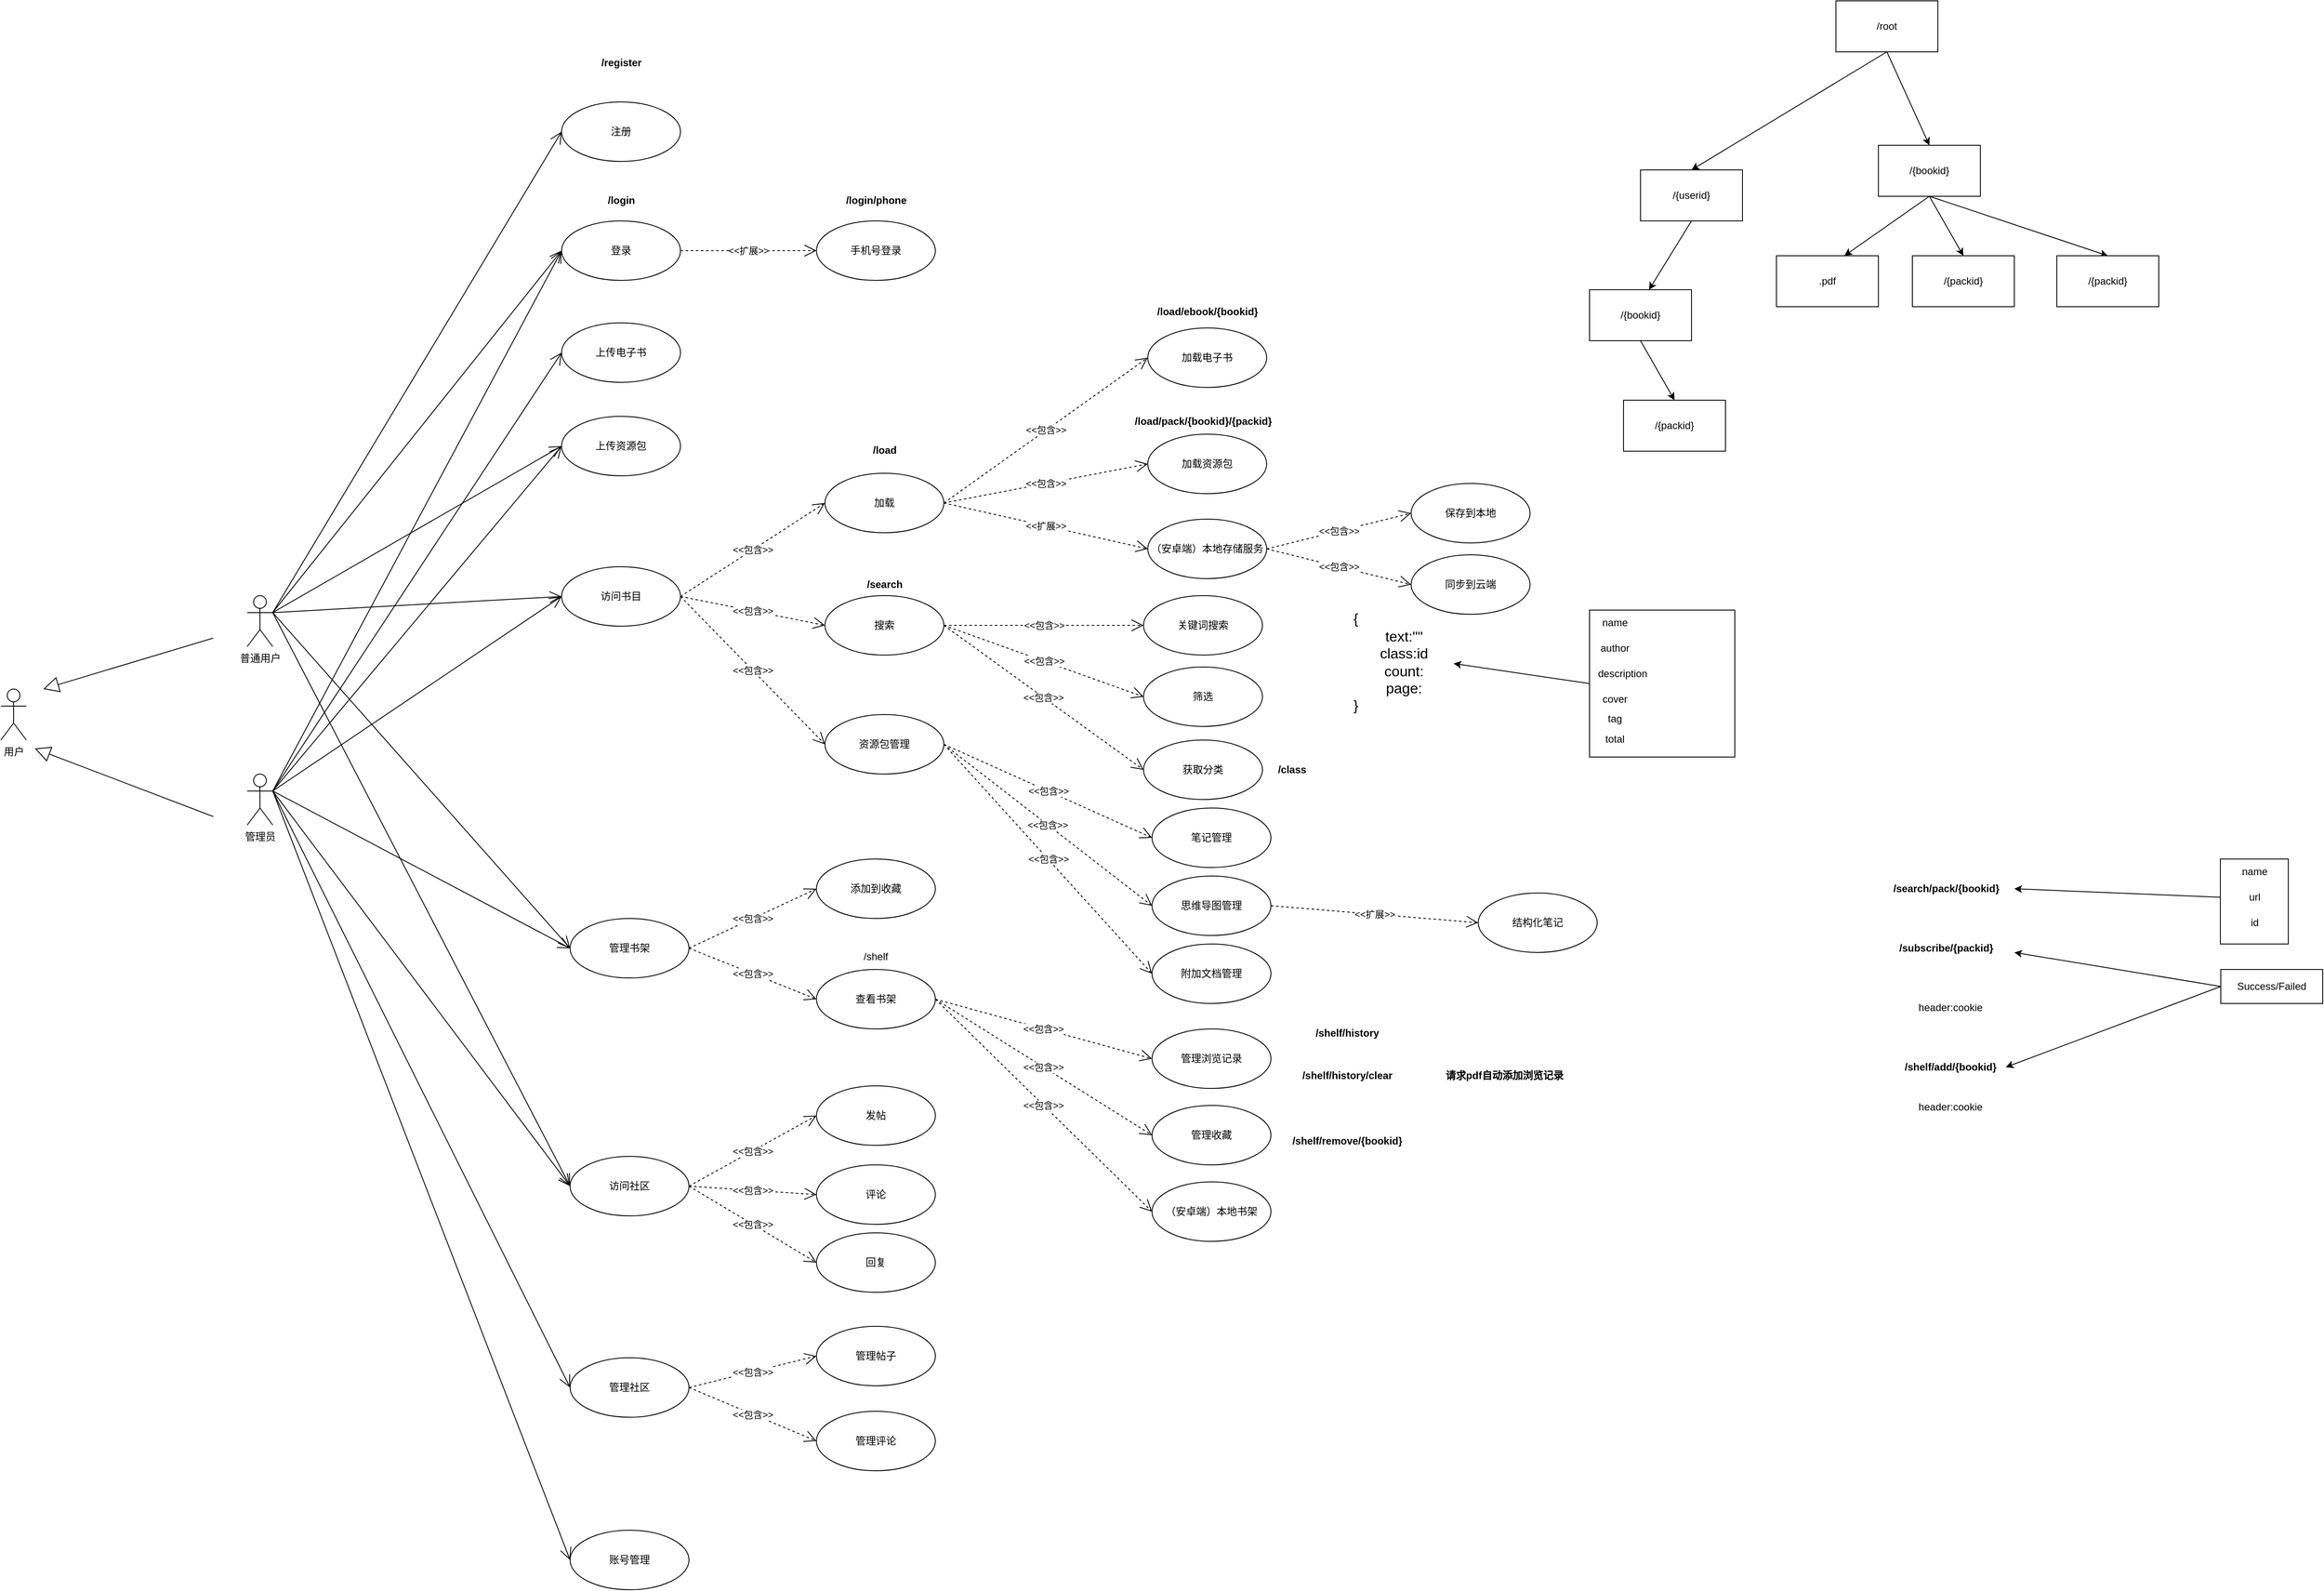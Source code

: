 <mxfile version="24.7.17">
  <diagram name="第 1 页" id="O_TVJAIN3mI4gC8E25hf">
    <mxGraphModel dx="2156" dy="1405" grid="1" gridSize="10" guides="1" tooltips="1" connect="1" arrows="1" fold="1" page="1" pageScale="1" pageWidth="1169" pageHeight="827" math="0" shadow="0">
      <root>
        <mxCell id="0" />
        <mxCell id="1" parent="0" />
        <mxCell id="Qy2FcHeW8lUbi_L-Tog1-14" value="登录" style="ellipse;whiteSpace=wrap;html=1;" parent="1" vertex="1">
          <mxGeometry x="90" y="-261" width="140" height="70" as="geometry" />
        </mxCell>
        <mxCell id="Qy2FcHeW8lUbi_L-Tog1-15" value="注册" style="ellipse;whiteSpace=wrap;html=1;" parent="1" vertex="1">
          <mxGeometry x="90" y="-401" width="140" height="70" as="geometry" />
        </mxCell>
        <mxCell id="Qy2FcHeW8lUbi_L-Tog1-20" value="手机号登录" style="ellipse;whiteSpace=wrap;html=1;" parent="1" vertex="1">
          <mxGeometry x="390" y="-261" width="140" height="70" as="geometry" />
        </mxCell>
        <mxCell id="Qy2FcHeW8lUbi_L-Tog1-39" value="用户" style="shape=umlActor;verticalLabelPosition=bottom;verticalAlign=top;html=1;" parent="1" vertex="1">
          <mxGeometry x="-570" y="290" width="30" height="60" as="geometry" />
        </mxCell>
        <mxCell id="Qy2FcHeW8lUbi_L-Tog1-40" value="普通用户" style="shape=umlActor;verticalLabelPosition=bottom;verticalAlign=top;html=1;" parent="1" vertex="1">
          <mxGeometry x="-280" y="180" width="30" height="60" as="geometry" />
        </mxCell>
        <mxCell id="Qy2FcHeW8lUbi_L-Tog1-41" value="管理员" style="shape=umlActor;verticalLabelPosition=bottom;verticalAlign=top;html=1;" parent="1" vertex="1">
          <mxGeometry x="-280" y="390" width="30" height="60" as="geometry" />
        </mxCell>
        <mxCell id="Qy2FcHeW8lUbi_L-Tog1-44" value="" style="endArrow=block;endSize=16;endFill=0;html=1;rounded=0;" parent="1" edge="1">
          <mxGeometry width="160" relative="1" as="geometry">
            <mxPoint x="-320" y="440" as="sourcePoint" />
            <mxPoint x="-530" y="360" as="targetPoint" />
          </mxGeometry>
        </mxCell>
        <mxCell id="Qy2FcHeW8lUbi_L-Tog1-45" value="" style="endArrow=block;endSize=16;endFill=0;html=1;rounded=0;" parent="1" edge="1">
          <mxGeometry width="160" relative="1" as="geometry">
            <mxPoint x="-320" y="230" as="sourcePoint" />
            <mxPoint x="-520" y="290" as="targetPoint" />
          </mxGeometry>
        </mxCell>
        <mxCell id="5e-f3okI-LpSm5Znyrr7-1" value="上传电子书" style="ellipse;whiteSpace=wrap;html=1;" parent="1" vertex="1">
          <mxGeometry x="90" y="-141" width="140" height="70" as="geometry" />
        </mxCell>
        <mxCell id="5e-f3okI-LpSm5Znyrr7-2" value="上传资源包" style="ellipse;whiteSpace=wrap;html=1;" parent="1" vertex="1">
          <mxGeometry x="90" y="-31" width="140" height="70" as="geometry" />
        </mxCell>
        <mxCell id="5e-f3okI-LpSm5Znyrr7-9" value="查看书架" style="ellipse;whiteSpace=wrap;html=1;" parent="1" vertex="1">
          <mxGeometry x="390" y="620" width="140" height="70" as="geometry" />
        </mxCell>
        <mxCell id="5e-f3okI-LpSm5Znyrr7-10" value="管理书架" style="ellipse;whiteSpace=wrap;html=1;" parent="1" vertex="1">
          <mxGeometry x="100" y="560" width="140" height="70" as="geometry" />
        </mxCell>
        <mxCell id="5e-f3okI-LpSm5Znyrr7-14" value="加载" style="ellipse;whiteSpace=wrap;html=1;" parent="1" vertex="1">
          <mxGeometry x="400" y="36" width="140" height="70" as="geometry" />
        </mxCell>
        <mxCell id="5e-f3okI-LpSm5Znyrr7-15" value="加载电子书" style="ellipse;whiteSpace=wrap;html=1;" parent="1" vertex="1">
          <mxGeometry x="780" y="-135" width="140" height="70" as="geometry" />
        </mxCell>
        <mxCell id="5e-f3okI-LpSm5Znyrr7-16" value="加载资源包" style="ellipse;whiteSpace=wrap;html=1;" parent="1" vertex="1">
          <mxGeometry x="780" y="-10" width="140" height="70" as="geometry" />
        </mxCell>
        <mxCell id="5e-f3okI-LpSm5Znyrr7-17" value="&amp;lt;&amp;lt;包含&amp;gt;&amp;gt;" style="endArrow=open;endSize=12;dashed=1;html=1;rounded=0;exitX=1;exitY=0.5;exitDx=0;exitDy=0;entryX=0;entryY=0.5;entryDx=0;entryDy=0;" parent="1" source="5e-f3okI-LpSm5Znyrr7-14" target="5e-f3okI-LpSm5Znyrr7-15" edge="1">
          <mxGeometry width="160" relative="1" as="geometry">
            <mxPoint x="460" y="-44" as="sourcePoint" />
            <mxPoint x="620" y="-44" as="targetPoint" />
          </mxGeometry>
        </mxCell>
        <mxCell id="5e-f3okI-LpSm5Znyrr7-18" value="&amp;lt;&amp;lt;包含&amp;gt;&amp;gt;" style="endArrow=open;endSize=12;dashed=1;html=1;rounded=0;exitX=1;exitY=0.5;exitDx=0;exitDy=0;entryX=0;entryY=0.5;entryDx=0;entryDy=0;" parent="1" source="5e-f3okI-LpSm5Znyrr7-14" target="5e-f3okI-LpSm5Znyrr7-16" edge="1">
          <mxGeometry width="160" relative="1" as="geometry">
            <mxPoint x="490" y="156" as="sourcePoint" />
            <mxPoint x="650" y="156" as="targetPoint" />
          </mxGeometry>
        </mxCell>
        <mxCell id="5e-f3okI-LpSm5Znyrr7-20" value="&amp;lt;&amp;lt;扩展&amp;gt;&amp;gt;" style="endArrow=open;endSize=12;dashed=1;html=1;rounded=0;exitX=1;exitY=0.5;exitDx=0;exitDy=0;entryX=0;entryY=0.5;entryDx=0;entryDy=0;" parent="1" source="5e-f3okI-LpSm5Znyrr7-14" target="5e-f3okI-LpSm5Znyrr7-21" edge="1">
          <mxGeometry width="160" relative="1" as="geometry">
            <mxPoint x="490" y="201" as="sourcePoint" />
            <mxPoint x="610" y="261" as="targetPoint" />
          </mxGeometry>
        </mxCell>
        <mxCell id="5e-f3okI-LpSm5Znyrr7-21" value="（安卓端）本地存储服务" style="ellipse;whiteSpace=wrap;html=1;" parent="1" vertex="1">
          <mxGeometry x="780" y="90" width="140" height="70" as="geometry" />
        </mxCell>
        <mxCell id="5e-f3okI-LpSm5Znyrr7-26" value="&amp;lt;&amp;lt;包含&amp;gt;&amp;gt;" style="endArrow=open;endSize=12;dashed=1;html=1;rounded=0;exitX=1;exitY=0.5;exitDx=0;exitDy=0;entryX=0;entryY=0.5;entryDx=0;entryDy=0;" parent="1" source="5e-f3okI-LpSm5Znyrr7-9" target="5e-f3okI-LpSm5Znyrr7-27" edge="1">
          <mxGeometry width="160" relative="1" as="geometry">
            <mxPoint x="420" y="840" as="sourcePoint" />
            <mxPoint x="550" y="880" as="targetPoint" />
          </mxGeometry>
        </mxCell>
        <mxCell id="5e-f3okI-LpSm5Znyrr7-27" value="管理浏览记录" style="ellipse;whiteSpace=wrap;html=1;" parent="1" vertex="1">
          <mxGeometry x="785" y="690" width="140" height="70" as="geometry" />
        </mxCell>
        <mxCell id="5e-f3okI-LpSm5Znyrr7-28" value="管理收藏" style="ellipse;whiteSpace=wrap;html=1;" parent="1" vertex="1">
          <mxGeometry x="785" y="780" width="140" height="70" as="geometry" />
        </mxCell>
        <mxCell id="5e-f3okI-LpSm5Znyrr7-29" value="&amp;lt;&amp;lt;包含&amp;gt;&amp;gt;" style="endArrow=open;endSize=12;dashed=1;html=1;rounded=0;exitX=1;exitY=0.5;exitDx=0;exitDy=0;entryX=0;entryY=0.5;entryDx=0;entryDy=0;" parent="1" source="5e-f3okI-LpSm5Znyrr7-9" target="5e-f3okI-LpSm5Znyrr7-28" edge="1">
          <mxGeometry width="160" relative="1" as="geometry">
            <mxPoint x="390" y="850" as="sourcePoint" />
            <mxPoint x="550" y="850" as="targetPoint" />
          </mxGeometry>
        </mxCell>
        <mxCell id="5e-f3okI-LpSm5Znyrr7-30" value="（安卓端）本地书架" style="ellipse;whiteSpace=wrap;html=1;" parent="1" vertex="1">
          <mxGeometry x="785" y="870" width="140" height="70" as="geometry" />
        </mxCell>
        <mxCell id="5e-f3okI-LpSm5Znyrr7-31" value="&amp;lt;&amp;lt;包含&amp;gt;&amp;gt;" style="endArrow=open;endSize=12;dashed=1;html=1;rounded=0;exitX=1;exitY=0.5;exitDx=0;exitDy=0;entryX=0;entryY=0.5;entryDx=0;entryDy=0;" parent="1" source="5e-f3okI-LpSm5Znyrr7-9" target="5e-f3okI-LpSm5Znyrr7-30" edge="1">
          <mxGeometry width="160" relative="1" as="geometry">
            <mxPoint x="450" y="840" as="sourcePoint" />
            <mxPoint x="610" y="840" as="targetPoint" />
          </mxGeometry>
        </mxCell>
        <mxCell id="5e-f3okI-LpSm5Znyrr7-35" value="&amp;lt;&amp;lt;扩展&amp;gt;&amp;gt;" style="endArrow=open;endSize=12;dashed=1;html=1;rounded=0;entryX=0;entryY=0.5;entryDx=0;entryDy=0;exitX=1;exitY=0.5;exitDx=0;exitDy=0;" parent="1" source="Qy2FcHeW8lUbi_L-Tog1-14" target="Qy2FcHeW8lUbi_L-Tog1-20" edge="1">
          <mxGeometry width="160" relative="1" as="geometry">
            <mxPoint x="390" y="-321" as="sourcePoint" />
            <mxPoint x="550" y="-321" as="targetPoint" />
          </mxGeometry>
        </mxCell>
        <mxCell id="5e-f3okI-LpSm5Znyrr7-37" value="" style="endArrow=open;endFill=1;endSize=12;html=1;rounded=0;exitX=1;exitY=0.333;exitDx=0;exitDy=0;exitPerimeter=0;entryX=0;entryY=0.5;entryDx=0;entryDy=0;" parent="1" source="Qy2FcHeW8lUbi_L-Tog1-40" target="Qy2FcHeW8lUbi_L-Tog1-15" edge="1">
          <mxGeometry width="160" relative="1" as="geometry">
            <mxPoint x="-330" y="140" as="sourcePoint" />
            <mxPoint x="-170" y="140" as="targetPoint" />
          </mxGeometry>
        </mxCell>
        <mxCell id="5e-f3okI-LpSm5Znyrr7-38" value="" style="endArrow=open;endFill=1;endSize=12;html=1;rounded=0;exitX=1;exitY=0.333;exitDx=0;exitDy=0;exitPerimeter=0;entryX=0;entryY=0.5;entryDx=0;entryDy=0;" parent="1" source="Qy2FcHeW8lUbi_L-Tog1-40" target="Qy2FcHeW8lUbi_L-Tog1-14" edge="1">
          <mxGeometry width="160" relative="1" as="geometry">
            <mxPoint x="-240" y="210" as="sourcePoint" />
            <mxPoint x="-150" y="145" as="targetPoint" />
          </mxGeometry>
        </mxCell>
        <mxCell id="5e-f3okI-LpSm5Znyrr7-39" value="" style="endArrow=open;endFill=1;endSize=12;html=1;rounded=0;exitX=1;exitY=0.333;exitDx=0;exitDy=0;exitPerimeter=0;entryX=0;entryY=0.5;entryDx=0;entryDy=0;" parent="1" source="Qy2FcHeW8lUbi_L-Tog1-40" target="5e-f3okI-LpSm5Znyrr7-2" edge="1">
          <mxGeometry width="160" relative="1" as="geometry">
            <mxPoint x="-240" y="210" as="sourcePoint" />
            <mxPoint x="-160" y="440" as="targetPoint" />
          </mxGeometry>
        </mxCell>
        <mxCell id="5e-f3okI-LpSm5Znyrr7-40" value="" style="endArrow=open;endFill=1;endSize=12;html=1;rounded=0;exitX=1;exitY=0.333;exitDx=0;exitDy=0;exitPerimeter=0;entryX=0;entryY=0.5;entryDx=0;entryDy=0;" parent="1" source="Qy2FcHeW8lUbi_L-Tog1-41" target="Qy2FcHeW8lUbi_L-Tog1-14" edge="1">
          <mxGeometry width="160" relative="1" as="geometry">
            <mxPoint x="-240" y="210" as="sourcePoint" />
            <mxPoint x="-150" y="515" as="targetPoint" />
          </mxGeometry>
        </mxCell>
        <mxCell id="5e-f3okI-LpSm5Znyrr7-41" value="" style="endArrow=open;endFill=1;endSize=12;html=1;rounded=0;exitX=1;exitY=0.333;exitDx=0;exitDy=0;exitPerimeter=0;entryX=0;entryY=0.5;entryDx=0;entryDy=0;" parent="1" source="Qy2FcHeW8lUbi_L-Tog1-41" target="5e-f3okI-LpSm5Znyrr7-1" edge="1">
          <mxGeometry width="160" relative="1" as="geometry">
            <mxPoint x="-240" y="420" as="sourcePoint" />
            <mxPoint x="-150" y="285" as="targetPoint" />
          </mxGeometry>
        </mxCell>
        <mxCell id="5e-f3okI-LpSm5Znyrr7-43" value="" style="endArrow=open;endFill=1;endSize=12;html=1;rounded=0;exitX=1;exitY=0.333;exitDx=0;exitDy=0;exitPerimeter=0;entryX=0;entryY=0.5;entryDx=0;entryDy=0;" parent="1" source="Qy2FcHeW8lUbi_L-Tog1-40" target="5e-f3okI-LpSm5Znyrr7-10" edge="1">
          <mxGeometry width="160" relative="1" as="geometry">
            <mxPoint x="-240" y="210" as="sourcePoint" />
            <mxPoint x="110" y="705" as="targetPoint" />
          </mxGeometry>
        </mxCell>
        <mxCell id="5e-f3okI-LpSm5Znyrr7-45" value="" style="endArrow=open;endFill=1;endSize=12;html=1;rounded=0;exitX=1;exitY=0.333;exitDx=0;exitDy=0;exitPerimeter=0;entryX=0;entryY=0.5;entryDx=0;entryDy=0;" parent="1" source="Qy2FcHeW8lUbi_L-Tog1-41" target="5e-f3okI-LpSm5Znyrr7-2" edge="1">
          <mxGeometry width="160" relative="1" as="geometry">
            <mxPoint x="-240" y="420" as="sourcePoint" />
            <mxPoint x="110" y="705" as="targetPoint" />
          </mxGeometry>
        </mxCell>
        <mxCell id="5e-f3okI-LpSm5Znyrr7-46" value="" style="endArrow=open;endFill=1;endSize=12;html=1;rounded=0;exitX=1;exitY=0.333;exitDx=0;exitDy=0;exitPerimeter=0;entryX=0;entryY=0.5;entryDx=0;entryDy=0;" parent="1" source="Qy2FcHeW8lUbi_L-Tog1-41" target="5e-f3okI-LpSm5Znyrr7-10" edge="1">
          <mxGeometry width="160" relative="1" as="geometry">
            <mxPoint x="-230" y="430" as="sourcePoint" />
            <mxPoint x="120" y="715" as="targetPoint" />
          </mxGeometry>
        </mxCell>
        <mxCell id="5e-f3okI-LpSm5Znyrr7-48" value="添加到收藏" style="ellipse;whiteSpace=wrap;html=1;" parent="1" vertex="1">
          <mxGeometry x="390" y="490" width="140" height="70" as="geometry" />
        </mxCell>
        <mxCell id="5e-f3okI-LpSm5Znyrr7-50" value="&amp;lt;&amp;lt;包含&amp;gt;&amp;gt;" style="endArrow=open;endSize=12;dashed=1;html=1;rounded=0;entryX=0;entryY=0.5;entryDx=0;entryDy=0;exitX=1;exitY=0.5;exitDx=0;exitDy=0;" parent="1" source="5e-f3okI-LpSm5Znyrr7-10" target="5e-f3okI-LpSm5Znyrr7-48" edge="1">
          <mxGeometry width="160" relative="1" as="geometry">
            <mxPoint x="140" y="680" as="sourcePoint" />
            <mxPoint x="300" y="680" as="targetPoint" />
          </mxGeometry>
        </mxCell>
        <mxCell id="5e-f3okI-LpSm5Znyrr7-51" value="&amp;lt;&amp;lt;包含&amp;gt;&amp;gt;" style="endArrow=open;endSize=12;dashed=1;html=1;rounded=0;entryX=0;entryY=0.5;entryDx=0;entryDy=0;exitX=1;exitY=0.5;exitDx=0;exitDy=0;" parent="1" source="5e-f3okI-LpSm5Znyrr7-10" target="5e-f3okI-LpSm5Znyrr7-9" edge="1">
          <mxGeometry width="160" relative="1" as="geometry">
            <mxPoint x="260" y="605" as="sourcePoint" />
            <mxPoint x="400" y="595" as="targetPoint" />
          </mxGeometry>
        </mxCell>
        <mxCell id="5e-f3okI-LpSm5Znyrr7-52" value="访问书目" style="ellipse;whiteSpace=wrap;html=1;" parent="1" vertex="1">
          <mxGeometry x="90" y="146" width="140" height="70" as="geometry" />
        </mxCell>
        <mxCell id="5e-f3okI-LpSm5Znyrr7-53" value="&amp;lt;&amp;lt;包含&amp;gt;&amp;gt;" style="endArrow=open;endSize=12;dashed=1;html=1;rounded=0;entryX=0;entryY=0.5;entryDx=0;entryDy=0;exitX=1;exitY=0.5;exitDx=0;exitDy=0;" parent="1" source="5e-f3okI-LpSm5Znyrr7-52" target="5e-f3okI-LpSm5Znyrr7-14" edge="1">
          <mxGeometry width="160" relative="1" as="geometry">
            <mxPoint x="90" y="106" as="sourcePoint" />
            <mxPoint x="250" y="106" as="targetPoint" />
          </mxGeometry>
        </mxCell>
        <mxCell id="5e-f3okI-LpSm5Znyrr7-54" value="" style="endArrow=open;endFill=1;endSize=12;html=1;rounded=0;exitX=1;exitY=0.333;exitDx=0;exitDy=0;exitPerimeter=0;entryX=0;entryY=0.5;entryDx=0;entryDy=0;" parent="1" source="Qy2FcHeW8lUbi_L-Tog1-40" target="5e-f3okI-LpSm5Znyrr7-52" edge="1">
          <mxGeometry width="160" relative="1" as="geometry">
            <mxPoint x="-240" y="210" as="sourcePoint" />
            <mxPoint x="110" y="515" as="targetPoint" />
          </mxGeometry>
        </mxCell>
        <mxCell id="5e-f3okI-LpSm5Znyrr7-55" value="" style="endArrow=open;endFill=1;endSize=12;html=1;rounded=0;exitX=1;exitY=0.333;exitDx=0;exitDy=0;exitPerimeter=0;entryX=0;entryY=0.5;entryDx=0;entryDy=0;" parent="1" source="Qy2FcHeW8lUbi_L-Tog1-41" target="5e-f3okI-LpSm5Znyrr7-52" edge="1">
          <mxGeometry width="160" relative="1" as="geometry">
            <mxPoint x="-240" y="210" as="sourcePoint" />
            <mxPoint x="110" y="685" as="targetPoint" />
          </mxGeometry>
        </mxCell>
        <mxCell id="5e-f3okI-LpSm5Znyrr7-56" value="&amp;lt;&amp;lt;包含&amp;gt;&amp;gt;" style="endArrow=open;endSize=12;dashed=1;html=1;rounded=0;exitX=1;exitY=0.5;exitDx=0;exitDy=0;entryX=0;entryY=0.5;entryDx=0;entryDy=0;" parent="1" source="5e-f3okI-LpSm5Znyrr7-52" target="5e-f3okI-LpSm5Znyrr7-57" edge="1">
          <mxGeometry width="160" relative="1" as="geometry">
            <mxPoint x="330" y="316" as="sourcePoint" />
            <mxPoint x="400" y="286" as="targetPoint" />
          </mxGeometry>
        </mxCell>
        <mxCell id="5e-f3okI-LpSm5Znyrr7-57" value="资源包管理" style="ellipse;whiteSpace=wrap;html=1;" parent="1" vertex="1">
          <mxGeometry x="400" y="320" width="140" height="70" as="geometry" />
        </mxCell>
        <mxCell id="5e-f3okI-LpSm5Znyrr7-58" value="访问社区" style="ellipse;whiteSpace=wrap;html=1;" parent="1" vertex="1">
          <mxGeometry x="100" y="840" width="140" height="70" as="geometry" />
        </mxCell>
        <mxCell id="5e-f3okI-LpSm5Znyrr7-59" value="管理社区" style="ellipse;whiteSpace=wrap;html=1;" parent="1" vertex="1">
          <mxGeometry x="100" y="1077" width="140" height="70" as="geometry" />
        </mxCell>
        <mxCell id="5e-f3okI-LpSm5Znyrr7-60" value="笔记管理" style="ellipse;whiteSpace=wrap;html=1;" parent="1" vertex="1">
          <mxGeometry x="785" y="430" width="140" height="70" as="geometry" />
        </mxCell>
        <mxCell id="5e-f3okI-LpSm5Znyrr7-61" value="思维导图管理" style="ellipse;whiteSpace=wrap;html=1;" parent="1" vertex="1">
          <mxGeometry x="785" y="510" width="140" height="70" as="geometry" />
        </mxCell>
        <mxCell id="5e-f3okI-LpSm5Znyrr7-62" value="&amp;lt;&amp;lt;包含&amp;gt;&amp;gt;" style="endArrow=open;endSize=12;dashed=1;html=1;rounded=0;exitX=1;exitY=0.5;exitDx=0;exitDy=0;entryX=0;entryY=0.5;entryDx=0;entryDy=0;" parent="1" source="5e-f3okI-LpSm5Znyrr7-57" target="5e-f3okI-LpSm5Znyrr7-60" edge="1">
          <mxGeometry width="160" relative="1" as="geometry">
            <mxPoint x="570" y="280" as="sourcePoint" />
            <mxPoint x="730" y="280" as="targetPoint" />
          </mxGeometry>
        </mxCell>
        <mxCell id="5e-f3okI-LpSm5Znyrr7-63" value="&amp;lt;&amp;lt;包含&amp;gt;&amp;gt;" style="endArrow=open;endSize=12;dashed=1;html=1;rounded=0;exitX=1;exitY=0.5;exitDx=0;exitDy=0;entryX=0;entryY=0.5;entryDx=0;entryDy=0;" parent="1" source="5e-f3okI-LpSm5Znyrr7-57" target="5e-f3okI-LpSm5Znyrr7-61" edge="1">
          <mxGeometry width="160" relative="1" as="geometry">
            <mxPoint x="580" y="290" as="sourcePoint" />
            <mxPoint x="740" y="290" as="targetPoint" />
          </mxGeometry>
        </mxCell>
        <mxCell id="5e-f3okI-LpSm5Znyrr7-64" value="结构化笔记" style="ellipse;whiteSpace=wrap;html=1;" parent="1" vertex="1">
          <mxGeometry x="1169" y="530" width="140" height="70" as="geometry" />
        </mxCell>
        <mxCell id="5e-f3okI-LpSm5Znyrr7-65" value="&amp;lt;&amp;lt;扩展&amp;gt;&amp;gt;" style="endArrow=open;endSize=12;dashed=1;html=1;rounded=0;exitX=1;exitY=0.5;exitDx=0;exitDy=0;entryX=0;entryY=0.5;entryDx=0;entryDy=0;" parent="1" source="5e-f3okI-LpSm5Znyrr7-61" target="5e-f3okI-LpSm5Znyrr7-64" edge="1">
          <mxGeometry width="160" relative="1" as="geometry">
            <mxPoint x="590" y="300" as="sourcePoint" />
            <mxPoint x="750" y="300" as="targetPoint" />
          </mxGeometry>
        </mxCell>
        <mxCell id="5e-f3okI-LpSm5Znyrr7-66" value="&amp;lt;&amp;lt;包含&amp;gt;&amp;gt;" style="endArrow=open;endSize=12;dashed=1;html=1;rounded=0;exitX=1;exitY=0.5;exitDx=0;exitDy=0;entryX=0;entryY=0.5;entryDx=0;entryDy=0;" parent="1" source="5e-f3okI-LpSm5Znyrr7-58" target="5e-f3okI-LpSm5Znyrr7-68" edge="1">
          <mxGeometry width="160" relative="1" as="geometry">
            <mxPoint x="270" y="790" as="sourcePoint" />
            <mxPoint x="430" y="790" as="targetPoint" />
          </mxGeometry>
        </mxCell>
        <mxCell id="5e-f3okI-LpSm5Znyrr7-67" value="&amp;lt;&amp;lt;包含&amp;gt;&amp;gt;" style="endArrow=open;endSize=12;dashed=1;html=1;rounded=0;exitX=1;exitY=0.5;exitDx=0;exitDy=0;entryX=0;entryY=0.5;entryDx=0;entryDy=0;" parent="1" source="5e-f3okI-LpSm5Znyrr7-58" target="5e-f3okI-LpSm5Znyrr7-69" edge="1">
          <mxGeometry width="160" relative="1" as="geometry">
            <mxPoint x="290" y="870" as="sourcePoint" />
            <mxPoint x="450" y="870" as="targetPoint" />
          </mxGeometry>
        </mxCell>
        <mxCell id="5e-f3okI-LpSm5Znyrr7-68" value="发帖" style="ellipse;whiteSpace=wrap;html=1;" parent="1" vertex="1">
          <mxGeometry x="390" y="757" width="140" height="70" as="geometry" />
        </mxCell>
        <mxCell id="5e-f3okI-LpSm5Znyrr7-69" value="评论" style="ellipse;whiteSpace=wrap;html=1;" parent="1" vertex="1">
          <mxGeometry x="390" y="850" width="140" height="70" as="geometry" />
        </mxCell>
        <mxCell id="5e-f3okI-LpSm5Znyrr7-70" value="回复" style="ellipse;whiteSpace=wrap;html=1;" parent="1" vertex="1">
          <mxGeometry x="390" y="930" width="140" height="70" as="geometry" />
        </mxCell>
        <mxCell id="5e-f3okI-LpSm5Znyrr7-71" value="&amp;lt;&amp;lt;包含&amp;gt;&amp;gt;" style="endArrow=open;endSize=12;dashed=1;html=1;rounded=0;exitX=1;exitY=0.5;exitDx=0;exitDy=0;entryX=0;entryY=0.5;entryDx=0;entryDy=0;" parent="1" source="5e-f3okI-LpSm5Znyrr7-58" target="5e-f3okI-LpSm5Znyrr7-70" edge="1">
          <mxGeometry width="160" relative="1" as="geometry">
            <mxPoint x="250" y="885" as="sourcePoint" />
            <mxPoint x="400" y="905" as="targetPoint" />
          </mxGeometry>
        </mxCell>
        <mxCell id="5e-f3okI-LpSm5Znyrr7-72" value="" style="endArrow=open;endFill=1;endSize=12;html=1;rounded=0;exitX=1;exitY=0.333;exitDx=0;exitDy=0;exitPerimeter=0;entryX=0;entryY=0.5;entryDx=0;entryDy=0;" parent="1" source="Qy2FcHeW8lUbi_L-Tog1-40" target="5e-f3okI-LpSm5Znyrr7-58" edge="1">
          <mxGeometry width="160" relative="1" as="geometry">
            <mxPoint x="-220" y="640" as="sourcePoint" />
            <mxPoint x="-60" y="640" as="targetPoint" />
          </mxGeometry>
        </mxCell>
        <mxCell id="5e-f3okI-LpSm5Znyrr7-73" value="" style="endArrow=open;endFill=1;endSize=12;html=1;rounded=0;exitX=1;exitY=0.333;exitDx=0;exitDy=0;exitPerimeter=0;entryX=0;entryY=0.5;entryDx=0;entryDy=0;" parent="1" source="Qy2FcHeW8lUbi_L-Tog1-41" target="5e-f3okI-LpSm5Znyrr7-58" edge="1">
          <mxGeometry width="160" relative="1" as="geometry">
            <mxPoint x="-240" y="210" as="sourcePoint" />
            <mxPoint x="100" y="1014" as="targetPoint" />
          </mxGeometry>
        </mxCell>
        <mxCell id="5e-f3okI-LpSm5Znyrr7-74" value="" style="endArrow=open;endFill=1;endSize=12;html=1;rounded=0;exitX=1;exitY=0.333;exitDx=0;exitDy=0;exitPerimeter=0;entryX=0;entryY=0.5;entryDx=0;entryDy=0;" parent="1" source="Qy2FcHeW8lUbi_L-Tog1-41" target="5e-f3okI-LpSm5Znyrr7-59" edge="1">
          <mxGeometry width="160" relative="1" as="geometry">
            <mxPoint x="-240" y="420" as="sourcePoint" />
            <mxPoint x="100" y="1014" as="targetPoint" />
          </mxGeometry>
        </mxCell>
        <mxCell id="5e-f3okI-LpSm5Znyrr7-75" value="管理帖子" style="ellipse;whiteSpace=wrap;html=1;" parent="1" vertex="1">
          <mxGeometry x="390" y="1040" width="140" height="70" as="geometry" />
        </mxCell>
        <mxCell id="5e-f3okI-LpSm5Znyrr7-76" value="管理评论" style="ellipse;whiteSpace=wrap;html=1;" parent="1" vertex="1">
          <mxGeometry x="390" y="1140" width="140" height="70" as="geometry" />
        </mxCell>
        <mxCell id="5e-f3okI-LpSm5Znyrr7-77" value="&amp;lt;&amp;lt;包含&amp;gt;&amp;gt;" style="endArrow=open;endSize=12;dashed=1;html=1;rounded=0;exitX=1;exitY=0.5;exitDx=0;exitDy=0;entryX=0;entryY=0.5;entryDx=0;entryDy=0;" parent="1" source="5e-f3okI-LpSm5Znyrr7-59" target="5e-f3okI-LpSm5Znyrr7-75" edge="1">
          <mxGeometry width="160" relative="1" as="geometry">
            <mxPoint x="190" y="1201" as="sourcePoint" />
            <mxPoint x="350" y="1201" as="targetPoint" />
          </mxGeometry>
        </mxCell>
        <mxCell id="5e-f3okI-LpSm5Znyrr7-79" value="&amp;lt;&amp;lt;包含&amp;gt;&amp;gt;" style="endArrow=open;endSize=12;dashed=1;html=1;rounded=0;exitX=1;exitY=0.5;exitDx=0;exitDy=0;entryX=0;entryY=0.5;entryDx=0;entryDy=0;" parent="1" source="5e-f3okI-LpSm5Znyrr7-59" target="5e-f3okI-LpSm5Znyrr7-76" edge="1">
          <mxGeometry width="160" relative="1" as="geometry">
            <mxPoint x="250" y="1122" as="sourcePoint" />
            <mxPoint x="400" y="1106" as="targetPoint" />
          </mxGeometry>
        </mxCell>
        <mxCell id="dR5mo-0FkmefnlxI58HY-2" value="&amp;lt;&amp;lt;包含&amp;gt;&amp;gt;" style="endArrow=open;endSize=12;dashed=1;html=1;rounded=0;exitX=1;exitY=0.5;exitDx=0;exitDy=0;entryX=0;entryY=0.5;entryDx=0;entryDy=0;" parent="1" source="5e-f3okI-LpSm5Znyrr7-21" target="dR5mo-0FkmefnlxI58HY-4" edge="1">
          <mxGeometry width="160" relative="1" as="geometry">
            <mxPoint x="930" y="130" as="sourcePoint" />
            <mxPoint x="1110" y="130" as="targetPoint" />
          </mxGeometry>
        </mxCell>
        <mxCell id="dR5mo-0FkmefnlxI58HY-3" value="&amp;lt;&amp;lt;包含&amp;gt;&amp;gt;" style="endArrow=open;endSize=12;dashed=1;html=1;rounded=0;exitX=1;exitY=0.5;exitDx=0;exitDy=0;entryX=0;entryY=0.5;entryDx=0;entryDy=0;" parent="1" source="5e-f3okI-LpSm5Znyrr7-21" target="dR5mo-0FkmefnlxI58HY-5" edge="1">
          <mxGeometry width="160" relative="1" as="geometry">
            <mxPoint x="940" y="190" as="sourcePoint" />
            <mxPoint x="1100" y="190" as="targetPoint" />
          </mxGeometry>
        </mxCell>
        <mxCell id="dR5mo-0FkmefnlxI58HY-4" value="保存到本地" style="ellipse;whiteSpace=wrap;html=1;" parent="1" vertex="1">
          <mxGeometry x="1090" y="48" width="140" height="70" as="geometry" />
        </mxCell>
        <mxCell id="dR5mo-0FkmefnlxI58HY-5" value="同步到云端" style="ellipse;whiteSpace=wrap;html=1;" parent="1" vertex="1">
          <mxGeometry x="1090" y="132" width="140" height="70" as="geometry" />
        </mxCell>
        <mxCell id="A5q5cnwOEZsMClqar6XY-1" value="&amp;lt;&amp;lt;包含&amp;gt;&amp;gt;" style="endArrow=open;endSize=12;dashed=1;html=1;rounded=0;exitX=1;exitY=0.5;exitDx=0;exitDy=0;entryX=0;entryY=0.5;entryDx=0;entryDy=0;" parent="1" source="5e-f3okI-LpSm5Znyrr7-52" target="A5q5cnwOEZsMClqar6XY-2" edge="1">
          <mxGeometry width="160" relative="1" as="geometry">
            <mxPoint x="240" y="191" as="sourcePoint" />
            <mxPoint x="400" y="210" as="targetPoint" />
          </mxGeometry>
        </mxCell>
        <mxCell id="A5q5cnwOEZsMClqar6XY-2" value="搜索" style="ellipse;whiteSpace=wrap;html=1;" parent="1" vertex="1">
          <mxGeometry x="400" y="180" width="140" height="70" as="geometry" />
        </mxCell>
        <mxCell id="A5q5cnwOEZsMClqar6XY-3" value="&amp;lt;&amp;lt;包含&amp;gt;&amp;gt;" style="endArrow=open;endSize=12;dashed=1;html=1;rounded=0;exitX=1;exitY=0.5;exitDx=0;exitDy=0;entryX=0;entryY=0.5;entryDx=0;entryDy=0;" parent="1" source="A5q5cnwOEZsMClqar6XY-2" target="A5q5cnwOEZsMClqar6XY-5" edge="1">
          <mxGeometry width="160" relative="1" as="geometry">
            <mxPoint x="250" y="201" as="sourcePoint" />
            <mxPoint x="630" y="180" as="targetPoint" />
          </mxGeometry>
        </mxCell>
        <mxCell id="A5q5cnwOEZsMClqar6XY-4" value="&amp;lt;&amp;lt;包含&amp;gt;&amp;gt;" style="endArrow=open;endSize=12;dashed=1;html=1;rounded=0;exitX=1;exitY=0.5;exitDx=0;exitDy=0;entryX=0;entryY=0.5;entryDx=0;entryDy=0;" parent="1" source="A5q5cnwOEZsMClqar6XY-2" target="A5q5cnwOEZsMClqar6XY-6" edge="1">
          <mxGeometry width="160" relative="1" as="geometry">
            <mxPoint x="550" y="225" as="sourcePoint" />
            <mxPoint x="610" y="250" as="targetPoint" />
          </mxGeometry>
        </mxCell>
        <mxCell id="A5q5cnwOEZsMClqar6XY-5" value="关键词搜索" style="ellipse;whiteSpace=wrap;html=1;" parent="1" vertex="1">
          <mxGeometry x="775" y="180" width="140" height="70" as="geometry" />
        </mxCell>
        <mxCell id="A5q5cnwOEZsMClqar6XY-6" value="筛选" style="ellipse;whiteSpace=wrap;html=1;" parent="1" vertex="1">
          <mxGeometry x="775" y="264" width="140" height="70" as="geometry" />
        </mxCell>
        <mxCell id="pS8aZtqsOyHb_CCXgNLg-2" value="&amp;lt;&amp;lt;包含&amp;gt;&amp;gt;" style="endArrow=open;endSize=12;dashed=1;html=1;rounded=0;exitX=1;exitY=0.5;exitDx=0;exitDy=0;entryX=0;entryY=0.5;entryDx=0;entryDy=0;" parent="1" source="5e-f3okI-LpSm5Znyrr7-57" target="pS8aZtqsOyHb_CCXgNLg-4" edge="1">
          <mxGeometry width="160" relative="1" as="geometry">
            <mxPoint x="550" y="365" as="sourcePoint" />
            <mxPoint x="780" y="520" as="targetPoint" />
          </mxGeometry>
        </mxCell>
        <mxCell id="pS8aZtqsOyHb_CCXgNLg-4" value="附加文档管理" style="ellipse;whiteSpace=wrap;html=1;" parent="1" vertex="1">
          <mxGeometry x="785" y="590" width="140" height="70" as="geometry" />
        </mxCell>
        <mxCell id="MphfPrN6Zr66XpzpPtNG-2" value="账号管理" style="ellipse;whiteSpace=wrap;html=1;" parent="1" vertex="1">
          <mxGeometry x="100" y="1280" width="140" height="70" as="geometry" />
        </mxCell>
        <mxCell id="MphfPrN6Zr66XpzpPtNG-3" value="" style="endArrow=open;endFill=1;endSize=12;html=1;rounded=0;exitX=1;exitY=0.333;exitDx=0;exitDy=0;exitPerimeter=0;entryX=0;entryY=0.5;entryDx=0;entryDy=0;" parent="1" source="Qy2FcHeW8lUbi_L-Tog1-41" target="MphfPrN6Zr66XpzpPtNG-2" edge="1">
          <mxGeometry width="160" relative="1" as="geometry">
            <mxPoint x="-280" y="950" as="sourcePoint" />
            <mxPoint x="-120" y="950" as="targetPoint" />
          </mxGeometry>
        </mxCell>
        <mxCell id="MqSZBQup7TKxtqyNc-Hp-7" value="/register" style="text;align=center;fontStyle=1;verticalAlign=middle;spacingLeft=3;spacingRight=3;strokeColor=none;rotatable=0;points=[[0,0.5],[1,0.5]];portConstraint=eastwest;html=1;" vertex="1" parent="1">
          <mxGeometry x="120" y="-460" width="80" height="26" as="geometry" />
        </mxCell>
        <mxCell id="MqSZBQup7TKxtqyNc-Hp-8" value="/login" style="text;align=center;fontStyle=1;verticalAlign=middle;spacingLeft=3;spacingRight=3;strokeColor=none;rotatable=0;points=[[0,0.5],[1,0.5]];portConstraint=eastwest;html=1;" vertex="1" parent="1">
          <mxGeometry x="120" y="-298" width="80" height="26" as="geometry" />
        </mxCell>
        <mxCell id="MqSZBQup7TKxtqyNc-Hp-9" value="/login/phone" style="text;align=center;fontStyle=1;verticalAlign=middle;spacingLeft=3;spacingRight=3;strokeColor=none;rotatable=0;points=[[0,0.5],[1,0.5]];portConstraint=eastwest;html=1;" vertex="1" parent="1">
          <mxGeometry x="420" y="-298" width="80" height="26" as="geometry" />
        </mxCell>
        <mxCell id="MqSZBQup7TKxtqyNc-Hp-13" value="/load" style="text;align=center;fontStyle=1;verticalAlign=middle;spacingLeft=3;spacingRight=3;strokeColor=none;rotatable=0;points=[[0,0.5],[1,0.5]];portConstraint=eastwest;html=1;" vertex="1" parent="1">
          <mxGeometry x="430" y="-4" width="80" height="26" as="geometry" />
        </mxCell>
        <mxCell id="MqSZBQup7TKxtqyNc-Hp-14" value="/search" style="text;align=center;fontStyle=1;verticalAlign=middle;spacingLeft=3;spacingRight=3;strokeColor=none;rotatable=0;points=[[0,0.5],[1,0.5]];portConstraint=eastwest;html=1;" vertex="1" parent="1">
          <mxGeometry x="430" y="154" width="80" height="26" as="geometry" />
        </mxCell>
        <mxCell id="MqSZBQup7TKxtqyNc-Hp-15" value="/load/ebook/{bookid}" style="text;align=center;fontStyle=1;verticalAlign=middle;spacingLeft=3;spacingRight=3;strokeColor=none;rotatable=0;points=[[0,0.5],[1,0.5]];portConstraint=eastwest;html=1;" vertex="1" parent="1">
          <mxGeometry x="772.5" y="-167" width="155" height="26" as="geometry" />
        </mxCell>
        <mxCell id="MqSZBQup7TKxtqyNc-Hp-16" value="/{userid}" style="rounded=0;whiteSpace=wrap;html=1;" vertex="1" parent="1">
          <mxGeometry x="1360" y="-321" width="120" height="60" as="geometry" />
        </mxCell>
        <mxCell id="MqSZBQup7TKxtqyNc-Hp-17" value="" style="endArrow=classic;html=1;rounded=0;exitX=0.5;exitY=1;exitDx=0;exitDy=0;" edge="1" parent="1" source="MqSZBQup7TKxtqyNc-Hp-16">
          <mxGeometry width="50" height="50" relative="1" as="geometry">
            <mxPoint x="1440" y="-160" as="sourcePoint" />
            <mxPoint x="1370" y="-180" as="targetPoint" />
          </mxGeometry>
        </mxCell>
        <mxCell id="MqSZBQup7TKxtqyNc-Hp-18" value="/{bookid}" style="rounded=0;whiteSpace=wrap;html=1;" vertex="1" parent="1">
          <mxGeometry x="1300" y="-180" width="120" height="60" as="geometry" />
        </mxCell>
        <mxCell id="MqSZBQup7TKxtqyNc-Hp-21" value="/{packid}" style="rounded=0;whiteSpace=wrap;html=1;" vertex="1" parent="1">
          <mxGeometry x="1340" y="-50" width="120" height="60" as="geometry" />
        </mxCell>
        <mxCell id="MqSZBQup7TKxtqyNc-Hp-22" value="" style="endArrow=classic;html=1;rounded=0;exitX=0.5;exitY=1;exitDx=0;exitDy=0;entryX=0.5;entryY=0;entryDx=0;entryDy=0;" edge="1" parent="1" source="MqSZBQup7TKxtqyNc-Hp-18" target="MqSZBQup7TKxtqyNc-Hp-21">
          <mxGeometry width="50" height="50" relative="1" as="geometry">
            <mxPoint x="1460" y="-40" as="sourcePoint" />
            <mxPoint x="1510" y="-90" as="targetPoint" />
          </mxGeometry>
        </mxCell>
        <mxCell id="MqSZBQup7TKxtqyNc-Hp-24" value="/root" style="rounded=0;whiteSpace=wrap;html=1;" vertex="1" parent="1">
          <mxGeometry x="1590" y="-520" width="120" height="60" as="geometry" />
        </mxCell>
        <mxCell id="MqSZBQup7TKxtqyNc-Hp-25" value="" style="endArrow=classic;html=1;rounded=0;exitX=0.5;exitY=1;exitDx=0;exitDy=0;entryX=0.5;entryY=0;entryDx=0;entryDy=0;" edge="1" parent="1" source="MqSZBQup7TKxtqyNc-Hp-24" target="MqSZBQup7TKxtqyNc-Hp-16">
          <mxGeometry width="50" height="50" relative="1" as="geometry">
            <mxPoint x="1590" y="-300" as="sourcePoint" />
            <mxPoint x="1530" y="-340" as="targetPoint" />
          </mxGeometry>
        </mxCell>
        <mxCell id="MqSZBQup7TKxtqyNc-Hp-26" value="" style="endArrow=classic;html=1;rounded=0;exitX=0.5;exitY=1;exitDx=0;exitDy=0;entryX=0.5;entryY=0;entryDx=0;entryDy=0;" edge="1" parent="1" source="MqSZBQup7TKxtqyNc-Hp-24" target="MqSZBQup7TKxtqyNc-Hp-27">
          <mxGeometry width="50" height="50" relative="1" as="geometry">
            <mxPoint x="1780" y="-210" as="sourcePoint" />
            <mxPoint x="1700" y="-340" as="targetPoint" />
          </mxGeometry>
        </mxCell>
        <mxCell id="MqSZBQup7TKxtqyNc-Hp-27" value="/{bookid&lt;span style=&quot;background-color: initial;&quot;&gt;}&lt;/span&gt;" style="rounded=0;whiteSpace=wrap;html=1;" vertex="1" parent="1">
          <mxGeometry x="1640" y="-350" width="120" height="60" as="geometry" />
        </mxCell>
        <mxCell id="MqSZBQup7TKxtqyNc-Hp-28" value="" style="endArrow=classic;html=1;rounded=0;exitX=0.5;exitY=1;exitDx=0;exitDy=0;" edge="1" parent="1" source="MqSZBQup7TKxtqyNc-Hp-27">
          <mxGeometry width="50" height="50" relative="1" as="geometry">
            <mxPoint x="1670" y="-200" as="sourcePoint" />
            <mxPoint x="1600" y="-220" as="targetPoint" />
          </mxGeometry>
        </mxCell>
        <mxCell id="MqSZBQup7TKxtqyNc-Hp-29" value=".pdf" style="rounded=0;whiteSpace=wrap;html=1;" vertex="1" parent="1">
          <mxGeometry x="1520" y="-220" width="120" height="60" as="geometry" />
        </mxCell>
        <mxCell id="MqSZBQup7TKxtqyNc-Hp-30" value="/{packid&lt;span style=&quot;background-color: initial;&quot;&gt;}&lt;/span&gt;" style="rounded=0;whiteSpace=wrap;html=1;" vertex="1" parent="1">
          <mxGeometry x="1680" y="-220" width="120" height="60" as="geometry" />
        </mxCell>
        <mxCell id="MqSZBQup7TKxtqyNc-Hp-31" value="" style="endArrow=classic;html=1;rounded=0;exitX=0.5;exitY=1;exitDx=0;exitDy=0;entryX=0.5;entryY=0;entryDx=0;entryDy=0;" edge="1" parent="1" source="MqSZBQup7TKxtqyNc-Hp-27" target="MqSZBQup7TKxtqyNc-Hp-30">
          <mxGeometry width="50" height="50" relative="1" as="geometry">
            <mxPoint x="1800" y="-210" as="sourcePoint" />
            <mxPoint x="1850" y="-260" as="targetPoint" />
          </mxGeometry>
        </mxCell>
        <mxCell id="MqSZBQup7TKxtqyNc-Hp-33" value="/load/pack/{bookid}/{packid}" style="text;html=1;align=center;verticalAlign=middle;whiteSpace=wrap;rounded=0;fontStyle=1" vertex="1" parent="1">
          <mxGeometry x="757.5" y="-40" width="175" height="30" as="geometry" />
        </mxCell>
        <mxCell id="MqSZBQup7TKxtqyNc-Hp-34" value="" style="endArrow=classic;html=1;rounded=0;exitX=0.5;exitY=1;exitDx=0;exitDy=0;entryX=0.5;entryY=0;entryDx=0;entryDy=0;" edge="1" parent="1" source="MqSZBQup7TKxtqyNc-Hp-27" target="MqSZBQup7TKxtqyNc-Hp-35">
          <mxGeometry width="50" height="50" relative="1" as="geometry">
            <mxPoint x="1860" y="-160" as="sourcePoint" />
            <mxPoint x="1880" y="-230" as="targetPoint" />
          </mxGeometry>
        </mxCell>
        <mxCell id="MqSZBQup7TKxtqyNc-Hp-35" value="/{packid}" style="rounded=0;whiteSpace=wrap;html=1;" vertex="1" parent="1">
          <mxGeometry x="1850" y="-220" width="120" height="60" as="geometry" />
        </mxCell>
        <mxCell id="MqSZBQup7TKxtqyNc-Hp-38" value="&amp;lt;&amp;lt;包含&amp;gt;&amp;gt;" style="endArrow=open;endSize=12;dashed=1;html=1;rounded=0;exitX=1;exitY=0.5;exitDx=0;exitDy=0;entryX=0;entryY=0.5;entryDx=0;entryDy=0;" edge="1" parent="1" source="A5q5cnwOEZsMClqar6XY-2" target="MqSZBQup7TKxtqyNc-Hp-39">
          <mxGeometry width="160" relative="1" as="geometry">
            <mxPoint x="550" y="225" as="sourcePoint" />
            <mxPoint x="780" y="370" as="targetPoint" />
          </mxGeometry>
        </mxCell>
        <mxCell id="MqSZBQup7TKxtqyNc-Hp-39" value="获取分类" style="ellipse;whiteSpace=wrap;html=1;" vertex="1" parent="1">
          <mxGeometry x="775" y="350" width="140" height="70" as="geometry" />
        </mxCell>
        <mxCell id="MqSZBQup7TKxtqyNc-Hp-40" value="/class" style="text;html=1;align=center;verticalAlign=middle;whiteSpace=wrap;rounded=0;fontStyle=1" vertex="1" parent="1">
          <mxGeometry x="920" y="370" width="60" height="30" as="geometry" />
        </mxCell>
        <mxCell id="MqSZBQup7TKxtqyNc-Hp-47" value="{&lt;div style=&quot;font-size: 17px;&quot;&gt;&lt;span style=&quot;white-space: pre; font-size: 17px;&quot;&gt;&#x9;&lt;/span&gt;&lt;span style=&quot;white-space: pre; font-size: 17px;&quot;&gt;&#x9;&lt;span style=&quot;white-space: pre; font-size: 17px;&quot;&gt;&#x9;&lt;/span&gt;&lt;/span&gt;text:&quot;&quot;&lt;/div&gt;&lt;div style=&quot;font-size: 17px;&quot;&gt;&lt;span style=&quot;white-space: pre; font-size: 17px;&quot;&gt;&#x9;&lt;/span&gt;&lt;span style=&quot;white-space: pre; font-size: 17px;&quot;&gt;&#x9;&lt;span style=&quot;white-space: pre; font-size: 17px;&quot;&gt;&#x9;&lt;/span&gt;&lt;/span&gt;class:id&lt;/div&gt;&lt;div style=&quot;font-size: 17px;&quot;&gt;&lt;span style=&quot;white-space: pre;&quot;&gt;&#x9;&lt;/span&gt;&lt;span style=&quot;white-space: pre;&quot;&gt;&#x9;&lt;span style=&quot;white-space: pre;&quot;&gt;&#x9;&lt;/span&gt;&lt;/span&gt;count:&lt;br&gt;&lt;/div&gt;&lt;div style=&quot;font-size: 17px;&quot;&gt;&lt;span style=&quot;white-space: pre;&quot;&gt;&#x9;&lt;/span&gt;&lt;span style=&quot;white-space: pre;&quot;&gt;&#x9;&lt;span style=&quot;white-space: pre;&quot;&gt;&#x9;&lt;/span&gt;&lt;/span&gt;page:&lt;br&gt;&lt;/div&gt;&lt;div style=&quot;font-size: 17px;&quot;&gt;}&lt;/div&gt;" style="text;html=1;align=center;verticalAlign=middle;whiteSpace=wrap;rounded=0;fontSize=17;" vertex="1" parent="1">
          <mxGeometry x="915" y="216" width="220" height="86" as="geometry" />
        </mxCell>
        <mxCell id="MqSZBQup7TKxtqyNc-Hp-48" value="" style="endArrow=classic;html=1;rounded=0;exitX=0;exitY=0.5;exitDx=0;exitDy=0;" edge="1" parent="1" source="MqSZBQup7TKxtqyNc-Hp-49">
          <mxGeometry width="50" height="50" relative="1" as="geometry">
            <mxPoint x="1310" y="260" as="sourcePoint" />
            <mxPoint x="1140" y="260" as="targetPoint" />
          </mxGeometry>
        </mxCell>
        <mxCell id="MqSZBQup7TKxtqyNc-Hp-49" value="" style="rounded=0;whiteSpace=wrap;html=1;" vertex="1" parent="1">
          <mxGeometry x="1300" y="197" width="171" height="173" as="geometry" />
        </mxCell>
        <mxCell id="MqSZBQup7TKxtqyNc-Hp-50" value="name" style="text;html=1;align=center;verticalAlign=middle;whiteSpace=wrap;rounded=0;" vertex="1" parent="1">
          <mxGeometry x="1300" y="197" width="60" height="30" as="geometry" />
        </mxCell>
        <mxCell id="MqSZBQup7TKxtqyNc-Hp-51" value="author" style="text;html=1;align=center;verticalAlign=middle;whiteSpace=wrap;rounded=0;" vertex="1" parent="1">
          <mxGeometry x="1300" y="227" width="60" height="30" as="geometry" />
        </mxCell>
        <mxCell id="MqSZBQup7TKxtqyNc-Hp-52" value="description" style="text;html=1;align=center;verticalAlign=middle;whiteSpace=wrap;rounded=0;" vertex="1" parent="1">
          <mxGeometry x="1309" y="257" width="60" height="30" as="geometry" />
        </mxCell>
        <mxCell id="MqSZBQup7TKxtqyNc-Hp-53" value="cover" style="text;html=1;align=center;verticalAlign=middle;whiteSpace=wrap;rounded=0;" vertex="1" parent="1">
          <mxGeometry x="1300" y="287" width="60" height="30" as="geometry" />
        </mxCell>
        <mxCell id="MqSZBQup7TKxtqyNc-Hp-54" value="tag" style="text;html=1;align=center;verticalAlign=middle;whiteSpace=wrap;rounded=0;" vertex="1" parent="1">
          <mxGeometry x="1300" y="310" width="60" height="30" as="geometry" />
        </mxCell>
        <mxCell id="MqSZBQup7TKxtqyNc-Hp-55" value="total" style="text;html=1;align=center;verticalAlign=middle;whiteSpace=wrap;rounded=0;" vertex="1" parent="1">
          <mxGeometry x="1300" y="334" width="60" height="30" as="geometry" />
        </mxCell>
        <mxCell id="MqSZBQup7TKxtqyNc-Hp-56" value="/search/pack/{bookid}" style="text;html=1;align=center;verticalAlign=middle;whiteSpace=wrap;rounded=0;fontStyle=1" vertex="1" parent="1">
          <mxGeometry x="1640" y="510" width="160" height="30" as="geometry" />
        </mxCell>
        <mxCell id="MqSZBQup7TKxtqyNc-Hp-57" value="" style="rounded=0;whiteSpace=wrap;html=1;" vertex="1" parent="1">
          <mxGeometry x="2042.5" y="490" width="80" height="100" as="geometry" />
        </mxCell>
        <mxCell id="MqSZBQup7TKxtqyNc-Hp-58" value="name" style="text;html=1;align=center;verticalAlign=middle;whiteSpace=wrap;rounded=0;" vertex="1" parent="1">
          <mxGeometry x="2042.5" y="490" width="80" height="30" as="geometry" />
        </mxCell>
        <mxCell id="MqSZBQup7TKxtqyNc-Hp-64" style="rounded=0;orthogonalLoop=1;jettySize=auto;html=1;entryX=1;entryY=0.5;entryDx=0;entryDy=0;exitX=0;exitY=0.5;exitDx=0;exitDy=0;" edge="1" parent="1" source="MqSZBQup7TKxtqyNc-Hp-61" target="MqSZBQup7TKxtqyNc-Hp-56">
          <mxGeometry relative="1" as="geometry">
            <mxPoint x="2032.5" y="530" as="sourcePoint" />
          </mxGeometry>
        </mxCell>
        <mxCell id="MqSZBQup7TKxtqyNc-Hp-61" value="url" style="text;html=1;align=center;verticalAlign=middle;whiteSpace=wrap;rounded=0;" vertex="1" parent="1">
          <mxGeometry x="2042.5" y="520" width="80" height="30" as="geometry" />
        </mxCell>
        <mxCell id="MqSZBQup7TKxtqyNc-Hp-65" value="id" style="text;html=1;align=center;verticalAlign=middle;whiteSpace=wrap;rounded=0;" vertex="1" parent="1">
          <mxGeometry x="2043" y="550" width="79.5" height="30" as="geometry" />
        </mxCell>
        <mxCell id="MqSZBQup7TKxtqyNc-Hp-66" value="/subscribe/{packid}" style="text;html=1;align=center;verticalAlign=middle;whiteSpace=wrap;rounded=0;fontStyle=1" vertex="1" parent="1">
          <mxGeometry x="1655" y="580" width="130" height="30" as="geometry" />
        </mxCell>
        <mxCell id="MqSZBQup7TKxtqyNc-Hp-67" value="" style="endArrow=classic;html=1;rounded=0;exitX=0;exitY=0.5;exitDx=0;exitDy=0;" edge="1" parent="1" source="MqSZBQup7TKxtqyNc-Hp-71">
          <mxGeometry width="50" height="50" relative="1" as="geometry">
            <mxPoint x="2043" y="670" as="sourcePoint" />
            <mxPoint x="1800" y="600" as="targetPoint" />
          </mxGeometry>
        </mxCell>
        <mxCell id="MqSZBQup7TKxtqyNc-Hp-68" value="header:cookie" style="text;html=1;align=center;verticalAlign=middle;whiteSpace=wrap;rounded=0;" vertex="1" parent="1">
          <mxGeometry x="1670" y="640" width="110" height="50" as="geometry" />
        </mxCell>
        <mxCell id="MqSZBQup7TKxtqyNc-Hp-70" value="" style="rounded=0;whiteSpace=wrap;html=1;" vertex="1" parent="1">
          <mxGeometry x="2043" y="620" width="120" height="40" as="geometry" />
        </mxCell>
        <mxCell id="MqSZBQup7TKxtqyNc-Hp-71" value="Success/Failed" style="text;html=1;align=center;verticalAlign=middle;whiteSpace=wrap;rounded=0;" vertex="1" parent="1">
          <mxGeometry x="2043" y="620" width="120" height="40" as="geometry" />
        </mxCell>
        <mxCell id="MqSZBQup7TKxtqyNc-Hp-74" value="/shelf/add/{bookid}" style="text;html=1;align=center;verticalAlign=middle;whiteSpace=wrap;rounded=0;fontStyle=1" vertex="1" parent="1">
          <mxGeometry x="1660" y="720" width="130" height="30" as="geometry" />
        </mxCell>
        <mxCell id="MqSZBQup7TKxtqyNc-Hp-75" value="header:cookie" style="text;html=1;align=center;verticalAlign=middle;whiteSpace=wrap;rounded=0;" vertex="1" parent="1">
          <mxGeometry x="1670" y="757" width="110" height="50" as="geometry" />
        </mxCell>
        <mxCell id="MqSZBQup7TKxtqyNc-Hp-76" value="" style="endArrow=classic;html=1;rounded=0;exitX=0;exitY=0.5;exitDx=0;exitDy=0;entryX=1;entryY=0.5;entryDx=0;entryDy=0;" edge="1" parent="1" source="MqSZBQup7TKxtqyNc-Hp-71" target="MqSZBQup7TKxtqyNc-Hp-74">
          <mxGeometry width="50" height="50" relative="1" as="geometry">
            <mxPoint x="2150" y="810" as="sourcePoint" />
            <mxPoint x="2200" y="760" as="targetPoint" />
          </mxGeometry>
        </mxCell>
        <mxCell id="MqSZBQup7TKxtqyNc-Hp-77" value="/shelf" style="text;html=1;align=center;verticalAlign=middle;whiteSpace=wrap;rounded=0;" vertex="1" parent="1">
          <mxGeometry x="430" y="590" width="60" height="30" as="geometry" />
        </mxCell>
        <mxCell id="MqSZBQup7TKxtqyNc-Hp-79" value="/shelf/remove/{bookid}" style="text;html=1;align=center;verticalAlign=middle;whiteSpace=wrap;rounded=0;fontStyle=1" vertex="1" parent="1">
          <mxGeometry x="950" y="807" width="130" height="30" as="geometry" />
        </mxCell>
        <mxCell id="MqSZBQup7TKxtqyNc-Hp-80" value="/shelf/history" style="text;html=1;align=center;verticalAlign=middle;whiteSpace=wrap;rounded=0;fontStyle=1" vertex="1" parent="1">
          <mxGeometry x="950" y="680" width="130" height="30" as="geometry" />
        </mxCell>
        <mxCell id="MqSZBQup7TKxtqyNc-Hp-81" value="/shelf/history/clear" style="text;html=1;align=center;verticalAlign=middle;whiteSpace=wrap;rounded=0;fontStyle=1" vertex="1" parent="1">
          <mxGeometry x="950" y="730" width="130" height="30" as="geometry" />
        </mxCell>
        <mxCell id="MqSZBQup7TKxtqyNc-Hp-83" value="请求pdf自动添加浏览记录" style="text;html=1;align=center;verticalAlign=middle;whiteSpace=wrap;rounded=0;fontStyle=1" vertex="1" parent="1">
          <mxGeometry x="1100" y="730" width="200" height="30" as="geometry" />
        </mxCell>
      </root>
    </mxGraphModel>
  </diagram>
</mxfile>
